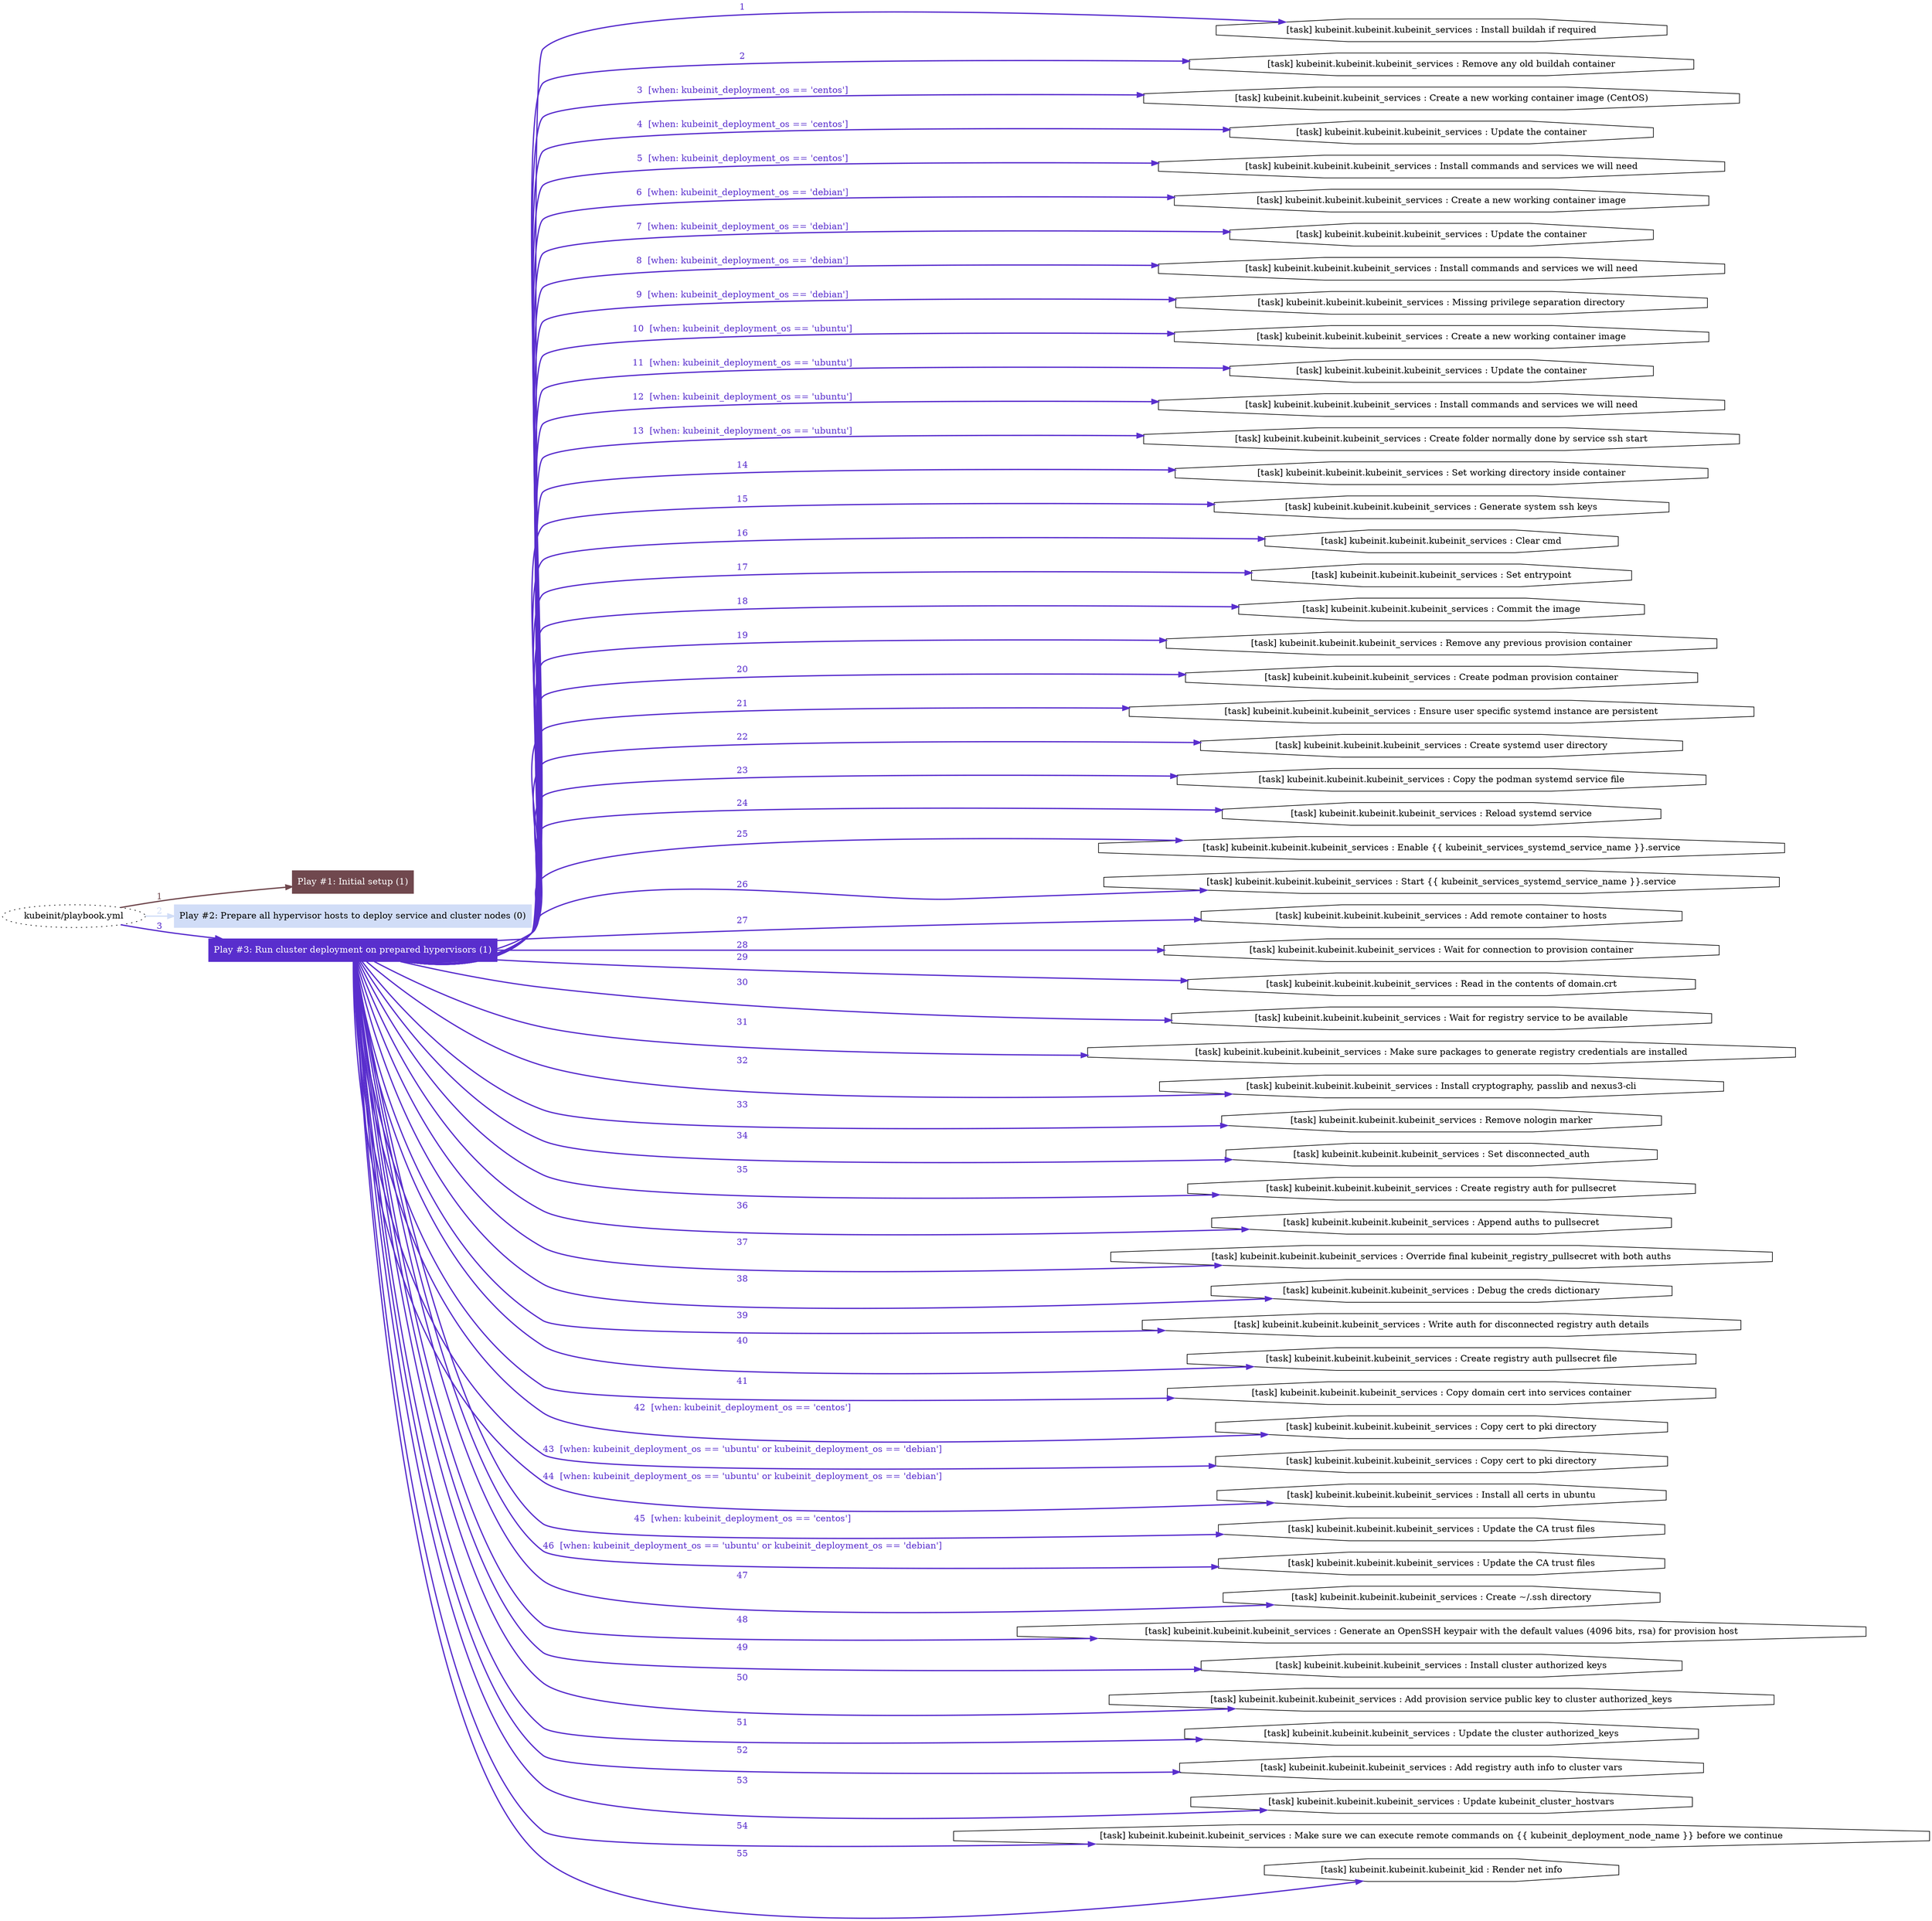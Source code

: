 digraph "kubeinit/playbook.yml "{
	graph [concentrate=true ordering=in rankdir=LR ratio=fill]
	edge [esep=5 sep=10]
	"kubeinit/playbook.yml" [id=root_node style=dotted]
	subgraph "Play #1: Initial setup (1) "{
		"Play #1: Initial setup (1)" [color="#70484e" fontcolor="#ffffff" id="play_cd205ca7-6a61-4ac4-b3e3-7f320df9360e" shape=box style=filled tooltip=localhost]
		"kubeinit/playbook.yml" -> "Play #1: Initial setup (1)" [label=1 color="#70484e" fontcolor="#70484e" id="edge_bfb30299-f26a-487c-b879-36f85f8e327c" style=bold]
	}
	subgraph "Play #2: Prepare all hypervisor hosts to deploy service and cluster nodes (0) "{
		"Play #2: Prepare all hypervisor hosts to deploy service and cluster nodes (0)" [color="#d1ddf7" fontcolor="#000000" id="play_85f7b476-eacd-426e-b4a6-4803e9c7b869" shape=box style=filled tooltip=""]
		"kubeinit/playbook.yml" -> "Play #2: Prepare all hypervisor hosts to deploy service and cluster nodes (0)" [label=2 color="#d1ddf7" fontcolor="#d1ddf7" id="edge_0d5940d6-799e-4509-81f2-72b3ec6af8a9" style=bold]
	}
	subgraph "Play #3: Run cluster deployment on prepared hypervisors (1) "{
		"Play #3: Run cluster deployment on prepared hypervisors (1)" [color="#592ecd" fontcolor="#ffffff" id="play_8d01ee06-7645-45b0-a693-d786366f5ff8" shape=box style=filled tooltip=localhost]
		"kubeinit/playbook.yml" -> "Play #3: Run cluster deployment on prepared hypervisors (1)" [label=3 color="#592ecd" fontcolor="#592ecd" id="edge_2facfd38-4926-45ae-96ea-d6e17953a9d1" style=bold]
		"task_423aa677-48ba-4bb8-9da4-050ae23617f9" [label="[task] kubeinit.kubeinit.kubeinit_services : Install buildah if required" id="task_423aa677-48ba-4bb8-9da4-050ae23617f9" shape=octagon tooltip="[task] kubeinit.kubeinit.kubeinit_services : Install buildah if required"]
		"Play #3: Run cluster deployment on prepared hypervisors (1)" -> "task_423aa677-48ba-4bb8-9da4-050ae23617f9" [label=1 color="#592ecd" fontcolor="#592ecd" id="edge_e3f420bb-d2cf-4a03-adb4-8b4a6c1464ff" style=bold]
		"task_d455ce7a-33ae-478e-a33f-654fc0a60723" [label="[task] kubeinit.kubeinit.kubeinit_services : Remove any old buildah container" id="task_d455ce7a-33ae-478e-a33f-654fc0a60723" shape=octagon tooltip="[task] kubeinit.kubeinit.kubeinit_services : Remove any old buildah container"]
		"Play #3: Run cluster deployment on prepared hypervisors (1)" -> "task_d455ce7a-33ae-478e-a33f-654fc0a60723" [label=2 color="#592ecd" fontcolor="#592ecd" id="edge_09a3d73d-ef17-4f78-8460-28bcc70e09a5" style=bold]
		"task_414e9110-2a2b-4cc9-8352-81e563422fcf" [label="[task] kubeinit.kubeinit.kubeinit_services : Create a new working container image (CentOS)" id="task_414e9110-2a2b-4cc9-8352-81e563422fcf" shape=octagon tooltip="[task] kubeinit.kubeinit.kubeinit_services : Create a new working container image (CentOS)"]
		"Play #3: Run cluster deployment on prepared hypervisors (1)" -> "task_414e9110-2a2b-4cc9-8352-81e563422fcf" [label="3  [when: kubeinit_deployment_os == 'centos']" color="#592ecd" fontcolor="#592ecd" id="edge_8a538cdd-d50e-4c65-894b-388a2120be54" style=bold]
		"task_a8f48029-90df-44ba-82d9-e2933e9447af" [label="[task] kubeinit.kubeinit.kubeinit_services : Update the container" id="task_a8f48029-90df-44ba-82d9-e2933e9447af" shape=octagon tooltip="[task] kubeinit.kubeinit.kubeinit_services : Update the container"]
		"Play #3: Run cluster deployment on prepared hypervisors (1)" -> "task_a8f48029-90df-44ba-82d9-e2933e9447af" [label="4  [when: kubeinit_deployment_os == 'centos']" color="#592ecd" fontcolor="#592ecd" id="edge_dc57188b-04eb-4285-9fb5-de0ef5333886" style=bold]
		"task_bbc411f9-a2e9-4e0f-b700-502dcd755720" [label="[task] kubeinit.kubeinit.kubeinit_services : Install commands and services we will need" id="task_bbc411f9-a2e9-4e0f-b700-502dcd755720" shape=octagon tooltip="[task] kubeinit.kubeinit.kubeinit_services : Install commands and services we will need"]
		"Play #3: Run cluster deployment on prepared hypervisors (1)" -> "task_bbc411f9-a2e9-4e0f-b700-502dcd755720" [label="5  [when: kubeinit_deployment_os == 'centos']" color="#592ecd" fontcolor="#592ecd" id="edge_0ce1523b-2460-4bf0-b5b1-29eb32572fb9" style=bold]
		"task_71bf5cdb-ed59-4118-9af1-186d21069ca9" [label="[task] kubeinit.kubeinit.kubeinit_services : Create a new working container image" id="task_71bf5cdb-ed59-4118-9af1-186d21069ca9" shape=octagon tooltip="[task] kubeinit.kubeinit.kubeinit_services : Create a new working container image"]
		"Play #3: Run cluster deployment on prepared hypervisors (1)" -> "task_71bf5cdb-ed59-4118-9af1-186d21069ca9" [label="6  [when: kubeinit_deployment_os == 'debian']" color="#592ecd" fontcolor="#592ecd" id="edge_5b60cd5d-f5f3-4c24-9773-e8bd6c5ac3c6" style=bold]
		"task_de646542-2383-4f1e-a265-01e418760ab0" [label="[task] kubeinit.kubeinit.kubeinit_services : Update the container" id="task_de646542-2383-4f1e-a265-01e418760ab0" shape=octagon tooltip="[task] kubeinit.kubeinit.kubeinit_services : Update the container"]
		"Play #3: Run cluster deployment on prepared hypervisors (1)" -> "task_de646542-2383-4f1e-a265-01e418760ab0" [label="7  [when: kubeinit_deployment_os == 'debian']" color="#592ecd" fontcolor="#592ecd" id="edge_f4328ce3-69d2-4910-a42c-6b1a88989113" style=bold]
		"task_af3a491d-68c7-4c6f-8a60-763c1ef2290d" [label="[task] kubeinit.kubeinit.kubeinit_services : Install commands and services we will need" id="task_af3a491d-68c7-4c6f-8a60-763c1ef2290d" shape=octagon tooltip="[task] kubeinit.kubeinit.kubeinit_services : Install commands and services we will need"]
		"Play #3: Run cluster deployment on prepared hypervisors (1)" -> "task_af3a491d-68c7-4c6f-8a60-763c1ef2290d" [label="8  [when: kubeinit_deployment_os == 'debian']" color="#592ecd" fontcolor="#592ecd" id="edge_a0c192d2-6c30-47be-b910-8bfa834b7a4a" style=bold]
		"task_5a1fe143-e19b-4f4f-821a-dd709b46acc0" [label="[task] kubeinit.kubeinit.kubeinit_services : Missing privilege separation directory" id="task_5a1fe143-e19b-4f4f-821a-dd709b46acc0" shape=octagon tooltip="[task] kubeinit.kubeinit.kubeinit_services : Missing privilege separation directory"]
		"Play #3: Run cluster deployment on prepared hypervisors (1)" -> "task_5a1fe143-e19b-4f4f-821a-dd709b46acc0" [label="9  [when: kubeinit_deployment_os == 'debian']" color="#592ecd" fontcolor="#592ecd" id="edge_3aab28c4-4d17-4fd1-a0a1-5da01b389230" style=bold]
		"task_0a5a3087-f9a0-47fa-82c4-fa1b6faccf30" [label="[task] kubeinit.kubeinit.kubeinit_services : Create a new working container image" id="task_0a5a3087-f9a0-47fa-82c4-fa1b6faccf30" shape=octagon tooltip="[task] kubeinit.kubeinit.kubeinit_services : Create a new working container image"]
		"Play #3: Run cluster deployment on prepared hypervisors (1)" -> "task_0a5a3087-f9a0-47fa-82c4-fa1b6faccf30" [label="10  [when: kubeinit_deployment_os == 'ubuntu']" color="#592ecd" fontcolor="#592ecd" id="edge_f429def6-c54f-49bb-9a6b-c409e14a7d81" style=bold]
		"task_98feace7-c949-49f3-a149-e2c0c118d43d" [label="[task] kubeinit.kubeinit.kubeinit_services : Update the container" id="task_98feace7-c949-49f3-a149-e2c0c118d43d" shape=octagon tooltip="[task] kubeinit.kubeinit.kubeinit_services : Update the container"]
		"Play #3: Run cluster deployment on prepared hypervisors (1)" -> "task_98feace7-c949-49f3-a149-e2c0c118d43d" [label="11  [when: kubeinit_deployment_os == 'ubuntu']" color="#592ecd" fontcolor="#592ecd" id="edge_b0e05f5f-be20-408e-9cc3-378a8f2d23e3" style=bold]
		"task_48a6881c-7755-4758-8d4f-dad9d8b93b3e" [label="[task] kubeinit.kubeinit.kubeinit_services : Install commands and services we will need" id="task_48a6881c-7755-4758-8d4f-dad9d8b93b3e" shape=octagon tooltip="[task] kubeinit.kubeinit.kubeinit_services : Install commands and services we will need"]
		"Play #3: Run cluster deployment on prepared hypervisors (1)" -> "task_48a6881c-7755-4758-8d4f-dad9d8b93b3e" [label="12  [when: kubeinit_deployment_os == 'ubuntu']" color="#592ecd" fontcolor="#592ecd" id="edge_5b5a6cbd-1800-4565-8845-1588518f6ffa" style=bold]
		"task_63937b66-ce24-4d88-a9a4-4e2baf37ae11" [label="[task] kubeinit.kubeinit.kubeinit_services : Create folder normally done by service ssh start" id="task_63937b66-ce24-4d88-a9a4-4e2baf37ae11" shape=octagon tooltip="[task] kubeinit.kubeinit.kubeinit_services : Create folder normally done by service ssh start"]
		"Play #3: Run cluster deployment on prepared hypervisors (1)" -> "task_63937b66-ce24-4d88-a9a4-4e2baf37ae11" [label="13  [when: kubeinit_deployment_os == 'ubuntu']" color="#592ecd" fontcolor="#592ecd" id="edge_527f7b90-33a6-434d-a2bc-f3a48ce901a5" style=bold]
		"task_dae8532c-6222-4997-9f7c-95cdefdc93a0" [label="[task] kubeinit.kubeinit.kubeinit_services : Set working directory inside container" id="task_dae8532c-6222-4997-9f7c-95cdefdc93a0" shape=octagon tooltip="[task] kubeinit.kubeinit.kubeinit_services : Set working directory inside container"]
		"Play #3: Run cluster deployment on prepared hypervisors (1)" -> "task_dae8532c-6222-4997-9f7c-95cdefdc93a0" [label=14 color="#592ecd" fontcolor="#592ecd" id="edge_17105bec-5329-4ba5-aa1d-880e5dbf1370" style=bold]
		"task_fc143366-8116-4b0f-ace0-220de670ea0d" [label="[task] kubeinit.kubeinit.kubeinit_services : Generate system ssh keys" id="task_fc143366-8116-4b0f-ace0-220de670ea0d" shape=octagon tooltip="[task] kubeinit.kubeinit.kubeinit_services : Generate system ssh keys"]
		"Play #3: Run cluster deployment on prepared hypervisors (1)" -> "task_fc143366-8116-4b0f-ace0-220de670ea0d" [label=15 color="#592ecd" fontcolor="#592ecd" id="edge_e3a2468a-705b-4686-b6a7-49f9f0e71668" style=bold]
		"task_91a9ab5f-26b2-478b-b2d6-11c345db95e7" [label="[task] kubeinit.kubeinit.kubeinit_services : Clear cmd" id="task_91a9ab5f-26b2-478b-b2d6-11c345db95e7" shape=octagon tooltip="[task] kubeinit.kubeinit.kubeinit_services : Clear cmd"]
		"Play #3: Run cluster deployment on prepared hypervisors (1)" -> "task_91a9ab5f-26b2-478b-b2d6-11c345db95e7" [label=16 color="#592ecd" fontcolor="#592ecd" id="edge_69db59fe-44ec-4e7f-8f20-e56d4104d5f0" style=bold]
		"task_348ca13d-3928-431a-b0d7-7e65e3534a58" [label="[task] kubeinit.kubeinit.kubeinit_services : Set entrypoint" id="task_348ca13d-3928-431a-b0d7-7e65e3534a58" shape=octagon tooltip="[task] kubeinit.kubeinit.kubeinit_services : Set entrypoint"]
		"Play #3: Run cluster deployment on prepared hypervisors (1)" -> "task_348ca13d-3928-431a-b0d7-7e65e3534a58" [label=17 color="#592ecd" fontcolor="#592ecd" id="edge_8e400ed6-c333-4471-9180-48031666d0b8" style=bold]
		"task_d7328137-7b73-4551-a604-d7c13ed01f55" [label="[task] kubeinit.kubeinit.kubeinit_services : Commit the image" id="task_d7328137-7b73-4551-a604-d7c13ed01f55" shape=octagon tooltip="[task] kubeinit.kubeinit.kubeinit_services : Commit the image"]
		"Play #3: Run cluster deployment on prepared hypervisors (1)" -> "task_d7328137-7b73-4551-a604-d7c13ed01f55" [label=18 color="#592ecd" fontcolor="#592ecd" id="edge_936c5054-7073-434d-8248-1a63f8957e07" style=bold]
		"task_03211de4-8b33-4326-8ead-6b739aa73482" [label="[task] kubeinit.kubeinit.kubeinit_services : Remove any previous provision container" id="task_03211de4-8b33-4326-8ead-6b739aa73482" shape=octagon tooltip="[task] kubeinit.kubeinit.kubeinit_services : Remove any previous provision container"]
		"Play #3: Run cluster deployment on prepared hypervisors (1)" -> "task_03211de4-8b33-4326-8ead-6b739aa73482" [label=19 color="#592ecd" fontcolor="#592ecd" id="edge_4cd33d92-cd4b-4f55-83df-6014aaf259b5" style=bold]
		"task_de49b0b0-cb1a-4e91-a033-2d2fce0963ea" [label="[task] kubeinit.kubeinit.kubeinit_services : Create podman provision container" id="task_de49b0b0-cb1a-4e91-a033-2d2fce0963ea" shape=octagon tooltip="[task] kubeinit.kubeinit.kubeinit_services : Create podman provision container"]
		"Play #3: Run cluster deployment on prepared hypervisors (1)" -> "task_de49b0b0-cb1a-4e91-a033-2d2fce0963ea" [label=20 color="#592ecd" fontcolor="#592ecd" id="edge_bad14205-8a4e-4134-809f-96bc29d14961" style=bold]
		"task_72a550d7-c828-49d3-b93a-c6cc36e3bec9" [label="[task] kubeinit.kubeinit.kubeinit_services : Ensure user specific systemd instance are persistent" id="task_72a550d7-c828-49d3-b93a-c6cc36e3bec9" shape=octagon tooltip="[task] kubeinit.kubeinit.kubeinit_services : Ensure user specific systemd instance are persistent"]
		"Play #3: Run cluster deployment on prepared hypervisors (1)" -> "task_72a550d7-c828-49d3-b93a-c6cc36e3bec9" [label=21 color="#592ecd" fontcolor="#592ecd" id="edge_01ffcacd-00e1-4a8e-96a6-d9393c6bd1c6" style=bold]
		"task_f00929f3-14e9-4df9-979e-76987a8d30ea" [label="[task] kubeinit.kubeinit.kubeinit_services : Create systemd user directory" id="task_f00929f3-14e9-4df9-979e-76987a8d30ea" shape=octagon tooltip="[task] kubeinit.kubeinit.kubeinit_services : Create systemd user directory"]
		"Play #3: Run cluster deployment on prepared hypervisors (1)" -> "task_f00929f3-14e9-4df9-979e-76987a8d30ea" [label=22 color="#592ecd" fontcolor="#592ecd" id="edge_b6592415-f8c7-46ce-8524-fe7bb5731658" style=bold]
		"task_e936e79b-3b1a-42d0-8f66-a2a845738473" [label="[task] kubeinit.kubeinit.kubeinit_services : Copy the podman systemd service file" id="task_e936e79b-3b1a-42d0-8f66-a2a845738473" shape=octagon tooltip="[task] kubeinit.kubeinit.kubeinit_services : Copy the podman systemd service file"]
		"Play #3: Run cluster deployment on prepared hypervisors (1)" -> "task_e936e79b-3b1a-42d0-8f66-a2a845738473" [label=23 color="#592ecd" fontcolor="#592ecd" id="edge_03a06685-efb3-4438-8283-afb7e3f8afd6" style=bold]
		"task_77752693-22c9-4eac-97c9-df6cd9d3448d" [label="[task] kubeinit.kubeinit.kubeinit_services : Reload systemd service" id="task_77752693-22c9-4eac-97c9-df6cd9d3448d" shape=octagon tooltip="[task] kubeinit.kubeinit.kubeinit_services : Reload systemd service"]
		"Play #3: Run cluster deployment on prepared hypervisors (1)" -> "task_77752693-22c9-4eac-97c9-df6cd9d3448d" [label=24 color="#592ecd" fontcolor="#592ecd" id="edge_492bd20d-9ad5-40e9-b0dd-5f0a0c64e06d" style=bold]
		"task_e24e1c71-25fb-4cd0-8fe5-7d3cb3f586a1" [label="[task] kubeinit.kubeinit.kubeinit_services : Enable {{ kubeinit_services_systemd_service_name }}.service" id="task_e24e1c71-25fb-4cd0-8fe5-7d3cb3f586a1" shape=octagon tooltip="[task] kubeinit.kubeinit.kubeinit_services : Enable {{ kubeinit_services_systemd_service_name }}.service"]
		"Play #3: Run cluster deployment on prepared hypervisors (1)" -> "task_e24e1c71-25fb-4cd0-8fe5-7d3cb3f586a1" [label=25 color="#592ecd" fontcolor="#592ecd" id="edge_1bed05ac-4d3d-40c6-a62e-e7f923992736" style=bold]
		"task_e54c0e0e-51c6-4b11-9658-e2186adbb295" [label="[task] kubeinit.kubeinit.kubeinit_services : Start {{ kubeinit_services_systemd_service_name }}.service" id="task_e54c0e0e-51c6-4b11-9658-e2186adbb295" shape=octagon tooltip="[task] kubeinit.kubeinit.kubeinit_services : Start {{ kubeinit_services_systemd_service_name }}.service"]
		"Play #3: Run cluster deployment on prepared hypervisors (1)" -> "task_e54c0e0e-51c6-4b11-9658-e2186adbb295" [label=26 color="#592ecd" fontcolor="#592ecd" id="edge_9ca605c9-8bee-4592-b6bc-4593f4285dc9" style=bold]
		"task_5ad0300e-668f-4fbc-b920-3ce6758be318" [label="[task] kubeinit.kubeinit.kubeinit_services : Add remote container to hosts" id="task_5ad0300e-668f-4fbc-b920-3ce6758be318" shape=octagon tooltip="[task] kubeinit.kubeinit.kubeinit_services : Add remote container to hosts"]
		"Play #3: Run cluster deployment on prepared hypervisors (1)" -> "task_5ad0300e-668f-4fbc-b920-3ce6758be318" [label=27 color="#592ecd" fontcolor="#592ecd" id="edge_77c089d5-b5de-42ee-9bdb-dd53cfd3a0ed" style=bold]
		"task_e9fc4bda-208e-4e4f-94fe-7a45ed90df28" [label="[task] kubeinit.kubeinit.kubeinit_services : Wait for connection to provision container" id="task_e9fc4bda-208e-4e4f-94fe-7a45ed90df28" shape=octagon tooltip="[task] kubeinit.kubeinit.kubeinit_services : Wait for connection to provision container"]
		"Play #3: Run cluster deployment on prepared hypervisors (1)" -> "task_e9fc4bda-208e-4e4f-94fe-7a45ed90df28" [label=28 color="#592ecd" fontcolor="#592ecd" id="edge_600ca090-4886-4c28-a404-464338c899e2" style=bold]
		"task_1ae42d4a-20a0-4e56-9460-f8417d653bfc" [label="[task] kubeinit.kubeinit.kubeinit_services : Read in the contents of domain.crt" id="task_1ae42d4a-20a0-4e56-9460-f8417d653bfc" shape=octagon tooltip="[task] kubeinit.kubeinit.kubeinit_services : Read in the contents of domain.crt"]
		"Play #3: Run cluster deployment on prepared hypervisors (1)" -> "task_1ae42d4a-20a0-4e56-9460-f8417d653bfc" [label=29 color="#592ecd" fontcolor="#592ecd" id="edge_4b8518eb-1191-44be-9514-541bf50ea431" style=bold]
		"task_bddaa661-a19b-4641-ad99-de916e1c6cb5" [label="[task] kubeinit.kubeinit.kubeinit_services : Wait for registry service to be available" id="task_bddaa661-a19b-4641-ad99-de916e1c6cb5" shape=octagon tooltip="[task] kubeinit.kubeinit.kubeinit_services : Wait for registry service to be available"]
		"Play #3: Run cluster deployment on prepared hypervisors (1)" -> "task_bddaa661-a19b-4641-ad99-de916e1c6cb5" [label=30 color="#592ecd" fontcolor="#592ecd" id="edge_88ae3201-05b9-47d2-88b5-f929e1cba3ca" style=bold]
		"task_6d0a4b6c-13e3-4bba-b5f1-1ddd1140f9bd" [label="[task] kubeinit.kubeinit.kubeinit_services : Make sure packages to generate registry credentials are installed" id="task_6d0a4b6c-13e3-4bba-b5f1-1ddd1140f9bd" shape=octagon tooltip="[task] kubeinit.kubeinit.kubeinit_services : Make sure packages to generate registry credentials are installed"]
		"Play #3: Run cluster deployment on prepared hypervisors (1)" -> "task_6d0a4b6c-13e3-4bba-b5f1-1ddd1140f9bd" [label=31 color="#592ecd" fontcolor="#592ecd" id="edge_6f57c5fd-a46f-45ba-a764-0323ba6509f3" style=bold]
		"task_c715de56-6b6a-48bf-b634-f31433d30a76" [label="[task] kubeinit.kubeinit.kubeinit_services : Install cryptography, passlib and nexus3-cli" id="task_c715de56-6b6a-48bf-b634-f31433d30a76" shape=octagon tooltip="[task] kubeinit.kubeinit.kubeinit_services : Install cryptography, passlib and nexus3-cli"]
		"Play #3: Run cluster deployment on prepared hypervisors (1)" -> "task_c715de56-6b6a-48bf-b634-f31433d30a76" [label=32 color="#592ecd" fontcolor="#592ecd" id="edge_d85f9b47-1a33-4c9b-83cc-0d72d6c3e2de" style=bold]
		"task_b7aee541-328c-4867-8940-4bfdf7b22a6c" [label="[task] kubeinit.kubeinit.kubeinit_services : Remove nologin marker" id="task_b7aee541-328c-4867-8940-4bfdf7b22a6c" shape=octagon tooltip="[task] kubeinit.kubeinit.kubeinit_services : Remove nologin marker"]
		"Play #3: Run cluster deployment on prepared hypervisors (1)" -> "task_b7aee541-328c-4867-8940-4bfdf7b22a6c" [label=33 color="#592ecd" fontcolor="#592ecd" id="edge_c0c02a3a-9c80-4599-a6fb-c0ea7237230d" style=bold]
		"task_0003b22a-a282-4474-a810-764313670b78" [label="[task] kubeinit.kubeinit.kubeinit_services : Set disconnected_auth" id="task_0003b22a-a282-4474-a810-764313670b78" shape=octagon tooltip="[task] kubeinit.kubeinit.kubeinit_services : Set disconnected_auth"]
		"Play #3: Run cluster deployment on prepared hypervisors (1)" -> "task_0003b22a-a282-4474-a810-764313670b78" [label=34 color="#592ecd" fontcolor="#592ecd" id="edge_ea10e057-8bb3-43e8-9a03-2a83173857f4" style=bold]
		"task_ea784d13-fb37-41c2-b01d-97d46e527b7a" [label="[task] kubeinit.kubeinit.kubeinit_services : Create registry auth for pullsecret" id="task_ea784d13-fb37-41c2-b01d-97d46e527b7a" shape=octagon tooltip="[task] kubeinit.kubeinit.kubeinit_services : Create registry auth for pullsecret"]
		"Play #3: Run cluster deployment on prepared hypervisors (1)" -> "task_ea784d13-fb37-41c2-b01d-97d46e527b7a" [label=35 color="#592ecd" fontcolor="#592ecd" id="edge_20991204-1e34-4e58-821d-c9af97116b72" style=bold]
		"task_e992e755-b5fe-432b-a5d2-f1fce089ac45" [label="[task] kubeinit.kubeinit.kubeinit_services : Append auths to pullsecret" id="task_e992e755-b5fe-432b-a5d2-f1fce089ac45" shape=octagon tooltip="[task] kubeinit.kubeinit.kubeinit_services : Append auths to pullsecret"]
		"Play #3: Run cluster deployment on prepared hypervisors (1)" -> "task_e992e755-b5fe-432b-a5d2-f1fce089ac45" [label=36 color="#592ecd" fontcolor="#592ecd" id="edge_79f7aaec-8658-4f06-89c8-f8de276ddc48" style=bold]
		"task_054125fc-75fc-4291-8363-329287c4e5d7" [label="[task] kubeinit.kubeinit.kubeinit_services : Override final kubeinit_registry_pullsecret with both auths" id="task_054125fc-75fc-4291-8363-329287c4e5d7" shape=octagon tooltip="[task] kubeinit.kubeinit.kubeinit_services : Override final kubeinit_registry_pullsecret with both auths"]
		"Play #3: Run cluster deployment on prepared hypervisors (1)" -> "task_054125fc-75fc-4291-8363-329287c4e5d7" [label=37 color="#592ecd" fontcolor="#592ecd" id="edge_1f569273-3b03-42ac-856d-85945216b454" style=bold]
		"task_8daa9dc0-994b-4765-b60a-c31d4f676db2" [label="[task] kubeinit.kubeinit.kubeinit_services : Debug the creds dictionary" id="task_8daa9dc0-994b-4765-b60a-c31d4f676db2" shape=octagon tooltip="[task] kubeinit.kubeinit.kubeinit_services : Debug the creds dictionary"]
		"Play #3: Run cluster deployment on prepared hypervisors (1)" -> "task_8daa9dc0-994b-4765-b60a-c31d4f676db2" [label=38 color="#592ecd" fontcolor="#592ecd" id="edge_d8a298de-11d0-4501-838c-30182ee3392b" style=bold]
		"task_f6730f2a-fc41-4a8e-ba47-2db94b3566af" [label="[task] kubeinit.kubeinit.kubeinit_services : Write auth for disconnected registry auth details" id="task_f6730f2a-fc41-4a8e-ba47-2db94b3566af" shape=octagon tooltip="[task] kubeinit.kubeinit.kubeinit_services : Write auth for disconnected registry auth details"]
		"Play #3: Run cluster deployment on prepared hypervisors (1)" -> "task_f6730f2a-fc41-4a8e-ba47-2db94b3566af" [label=39 color="#592ecd" fontcolor="#592ecd" id="edge_cee24816-2461-4a33-8e2d-6cacb865616d" style=bold]
		"task_fe7df4d6-7bc0-4a5d-bf80-116cc03c0929" [label="[task] kubeinit.kubeinit.kubeinit_services : Create registry auth pullsecret file" id="task_fe7df4d6-7bc0-4a5d-bf80-116cc03c0929" shape=octagon tooltip="[task] kubeinit.kubeinit.kubeinit_services : Create registry auth pullsecret file"]
		"Play #3: Run cluster deployment on prepared hypervisors (1)" -> "task_fe7df4d6-7bc0-4a5d-bf80-116cc03c0929" [label=40 color="#592ecd" fontcolor="#592ecd" id="edge_88bcd5d8-dfa8-4435-bf23-93743a06fe88" style=bold]
		"task_7fe826b6-c938-4fdd-95a6-25e6a8e51773" [label="[task] kubeinit.kubeinit.kubeinit_services : Copy domain cert into services container" id="task_7fe826b6-c938-4fdd-95a6-25e6a8e51773" shape=octagon tooltip="[task] kubeinit.kubeinit.kubeinit_services : Copy domain cert into services container"]
		"Play #3: Run cluster deployment on prepared hypervisors (1)" -> "task_7fe826b6-c938-4fdd-95a6-25e6a8e51773" [label=41 color="#592ecd" fontcolor="#592ecd" id="edge_91d332ad-7cc7-45ac-affe-fc8f61ecaf6c" style=bold]
		"task_0153621c-bc22-4b07-a3c5-802644e347ad" [label="[task] kubeinit.kubeinit.kubeinit_services : Copy cert to pki directory" id="task_0153621c-bc22-4b07-a3c5-802644e347ad" shape=octagon tooltip="[task] kubeinit.kubeinit.kubeinit_services : Copy cert to pki directory"]
		"Play #3: Run cluster deployment on prepared hypervisors (1)" -> "task_0153621c-bc22-4b07-a3c5-802644e347ad" [label="42  [when: kubeinit_deployment_os == 'centos']" color="#592ecd" fontcolor="#592ecd" id="edge_e523b8cb-407b-435d-a4dd-c9c76acaebf8" style=bold]
		"task_373f904a-552b-4457-bb59-d68b7898c6be" [label="[task] kubeinit.kubeinit.kubeinit_services : Copy cert to pki directory" id="task_373f904a-552b-4457-bb59-d68b7898c6be" shape=octagon tooltip="[task] kubeinit.kubeinit.kubeinit_services : Copy cert to pki directory"]
		"Play #3: Run cluster deployment on prepared hypervisors (1)" -> "task_373f904a-552b-4457-bb59-d68b7898c6be" [label="43  [when: kubeinit_deployment_os == 'ubuntu' or kubeinit_deployment_os == 'debian']" color="#592ecd" fontcolor="#592ecd" id="edge_2e54c23b-b43c-4ca3-b928-a8945b292b1a" style=bold]
		"task_828e4f70-de50-454b-af95-6aa9a4c62ca9" [label="[task] kubeinit.kubeinit.kubeinit_services : Install all certs in ubuntu" id="task_828e4f70-de50-454b-af95-6aa9a4c62ca9" shape=octagon tooltip="[task] kubeinit.kubeinit.kubeinit_services : Install all certs in ubuntu"]
		"Play #3: Run cluster deployment on prepared hypervisors (1)" -> "task_828e4f70-de50-454b-af95-6aa9a4c62ca9" [label="44  [when: kubeinit_deployment_os == 'ubuntu' or kubeinit_deployment_os == 'debian']" color="#592ecd" fontcolor="#592ecd" id="edge_852473e4-3a6f-4ecb-aaa4-b9f19c0921ed" style=bold]
		"task_bc0a375b-e170-4abc-92a6-3aa5a303146b" [label="[task] kubeinit.kubeinit.kubeinit_services : Update the CA trust files" id="task_bc0a375b-e170-4abc-92a6-3aa5a303146b" shape=octagon tooltip="[task] kubeinit.kubeinit.kubeinit_services : Update the CA trust files"]
		"Play #3: Run cluster deployment on prepared hypervisors (1)" -> "task_bc0a375b-e170-4abc-92a6-3aa5a303146b" [label="45  [when: kubeinit_deployment_os == 'centos']" color="#592ecd" fontcolor="#592ecd" id="edge_85b12592-ee31-4553-a9dc-d89cdababbd3" style=bold]
		"task_10dc56ec-29cb-4d4a-b578-304f153f85e1" [label="[task] kubeinit.kubeinit.kubeinit_services : Update the CA trust files" id="task_10dc56ec-29cb-4d4a-b578-304f153f85e1" shape=octagon tooltip="[task] kubeinit.kubeinit.kubeinit_services : Update the CA trust files"]
		"Play #3: Run cluster deployment on prepared hypervisors (1)" -> "task_10dc56ec-29cb-4d4a-b578-304f153f85e1" [label="46  [when: kubeinit_deployment_os == 'ubuntu' or kubeinit_deployment_os == 'debian']" color="#592ecd" fontcolor="#592ecd" id="edge_3a69d4d3-ed76-49d5-903d-abd4209932be" style=bold]
		"task_52a20f27-0328-4eec-ae48-5dd8b7f1e03b" [label="[task] kubeinit.kubeinit.kubeinit_services : Create ~/.ssh directory" id="task_52a20f27-0328-4eec-ae48-5dd8b7f1e03b" shape=octagon tooltip="[task] kubeinit.kubeinit.kubeinit_services : Create ~/.ssh directory"]
		"Play #3: Run cluster deployment on prepared hypervisors (1)" -> "task_52a20f27-0328-4eec-ae48-5dd8b7f1e03b" [label=47 color="#592ecd" fontcolor="#592ecd" id="edge_bb435df6-9066-40c5-a4dd-a5d2b7ff57f5" style=bold]
		"task_30e3f63b-4519-404a-9503-644f79ba8887" [label="[task] kubeinit.kubeinit.kubeinit_services : Generate an OpenSSH keypair with the default values (4096 bits, rsa) for provision host" id="task_30e3f63b-4519-404a-9503-644f79ba8887" shape=octagon tooltip="[task] kubeinit.kubeinit.kubeinit_services : Generate an OpenSSH keypair with the default values (4096 bits, rsa) for provision host"]
		"Play #3: Run cluster deployment on prepared hypervisors (1)" -> "task_30e3f63b-4519-404a-9503-644f79ba8887" [label=48 color="#592ecd" fontcolor="#592ecd" id="edge_be9694b2-6732-4219-ad8f-db625b4f74a5" style=bold]
		"task_34fc1fac-6c7c-4d19-a0cb-fcd87f312164" [label="[task] kubeinit.kubeinit.kubeinit_services : Install cluster authorized keys" id="task_34fc1fac-6c7c-4d19-a0cb-fcd87f312164" shape=octagon tooltip="[task] kubeinit.kubeinit.kubeinit_services : Install cluster authorized keys"]
		"Play #3: Run cluster deployment on prepared hypervisors (1)" -> "task_34fc1fac-6c7c-4d19-a0cb-fcd87f312164" [label=49 color="#592ecd" fontcolor="#592ecd" id="edge_a6e39bda-ac49-4f74-ac34-b6b23812de8d" style=bold]
		"task_fe62e5fa-98e7-414d-bc56-cb3c930a0172" [label="[task] kubeinit.kubeinit.kubeinit_services : Add provision service public key to cluster authorized_keys" id="task_fe62e5fa-98e7-414d-bc56-cb3c930a0172" shape=octagon tooltip="[task] kubeinit.kubeinit.kubeinit_services : Add provision service public key to cluster authorized_keys"]
		"Play #3: Run cluster deployment on prepared hypervisors (1)" -> "task_fe62e5fa-98e7-414d-bc56-cb3c930a0172" [label=50 color="#592ecd" fontcolor="#592ecd" id="edge_24bcac91-4231-4e9c-8f4c-39cb4a792404" style=bold]
		"task_958affda-b4f4-4777-b2af-0c8fdb1f55ba" [label="[task] kubeinit.kubeinit.kubeinit_services : Update the cluster authorized_keys" id="task_958affda-b4f4-4777-b2af-0c8fdb1f55ba" shape=octagon tooltip="[task] kubeinit.kubeinit.kubeinit_services : Update the cluster authorized_keys"]
		"Play #3: Run cluster deployment on prepared hypervisors (1)" -> "task_958affda-b4f4-4777-b2af-0c8fdb1f55ba" [label=51 color="#592ecd" fontcolor="#592ecd" id="edge_8ad45626-0c5b-4cf9-a334-743069e99e5c" style=bold]
		"task_4709eaea-fe97-42d1-b375-61e3526c8520" [label="[task] kubeinit.kubeinit.kubeinit_services : Add registry auth info to cluster vars" id="task_4709eaea-fe97-42d1-b375-61e3526c8520" shape=octagon tooltip="[task] kubeinit.kubeinit.kubeinit_services : Add registry auth info to cluster vars"]
		"Play #3: Run cluster deployment on prepared hypervisors (1)" -> "task_4709eaea-fe97-42d1-b375-61e3526c8520" [label=52 color="#592ecd" fontcolor="#592ecd" id="edge_95c85110-729b-4b6d-9d2d-67f6fb622a28" style=bold]
		"task_e03a1d22-044f-4859-b33d-d2a86e67986f" [label="[task] kubeinit.kubeinit.kubeinit_services : Update kubeinit_cluster_hostvars" id="task_e03a1d22-044f-4859-b33d-d2a86e67986f" shape=octagon tooltip="[task] kubeinit.kubeinit.kubeinit_services : Update kubeinit_cluster_hostvars"]
		"Play #3: Run cluster deployment on prepared hypervisors (1)" -> "task_e03a1d22-044f-4859-b33d-d2a86e67986f" [label=53 color="#592ecd" fontcolor="#592ecd" id="edge_792c8826-bac2-4959-8c2a-ef2ad36c19aa" style=bold]
		"task_9d04f5c6-5083-4a00-b0ac-550043d74443" [label="[task] kubeinit.kubeinit.kubeinit_services : Make sure we can execute remote commands on {{ kubeinit_deployment_node_name }} before we continue" id="task_9d04f5c6-5083-4a00-b0ac-550043d74443" shape=octagon tooltip="[task] kubeinit.kubeinit.kubeinit_services : Make sure we can execute remote commands on {{ kubeinit_deployment_node_name }} before we continue"]
		"Play #3: Run cluster deployment on prepared hypervisors (1)" -> "task_9d04f5c6-5083-4a00-b0ac-550043d74443" [label=54 color="#592ecd" fontcolor="#592ecd" id="edge_da69780e-2aaa-43b3-bb39-dbdfd99983aa" style=bold]
		"task_5494d8d0-fbba-47e6-8d66-d361420904fe" [label="[task] kubeinit.kubeinit.kubeinit_kid : Render net info" id="task_5494d8d0-fbba-47e6-8d66-d361420904fe" shape=octagon tooltip="[task] kubeinit.kubeinit.kubeinit_kid : Render net info"]
		"Play #3: Run cluster deployment on prepared hypervisors (1)" -> "task_5494d8d0-fbba-47e6-8d66-d361420904fe" [label=55 color="#592ecd" fontcolor="#592ecd" id="edge_0f49b570-dc3d-4822-83df-9bdf836cf7f4" style=bold]
	}
}
